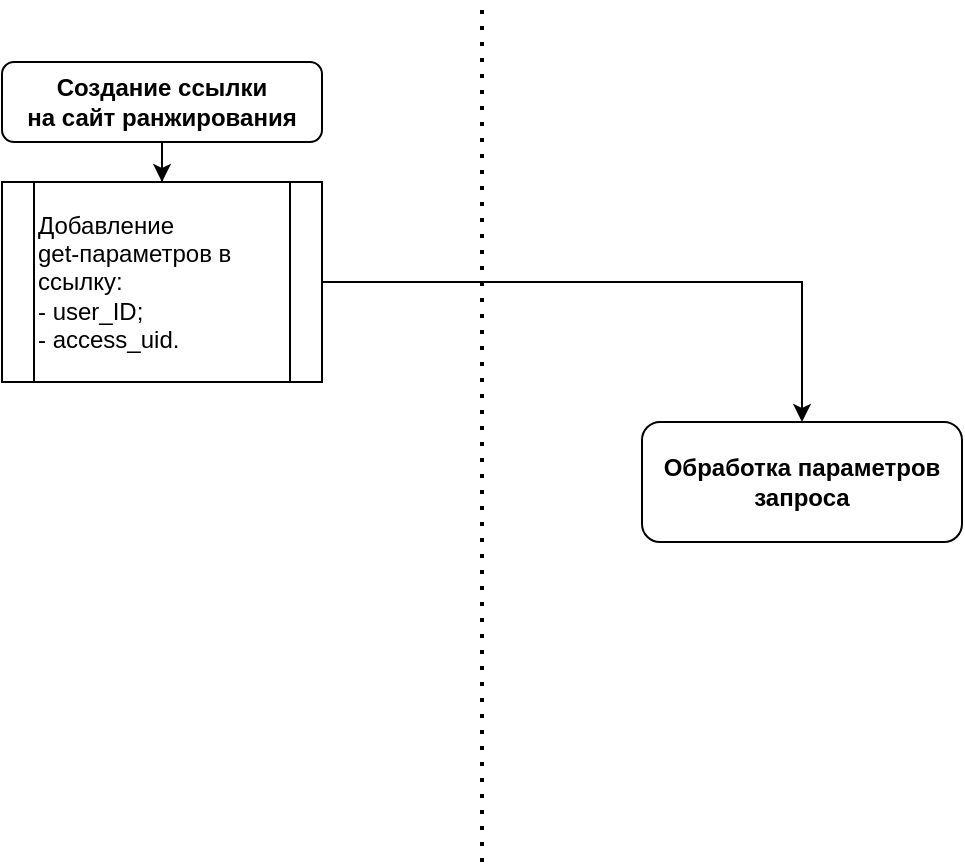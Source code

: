 <mxfile version="24.7.13">
  <diagram name="Main" id="tG0Dio7kbklUVnzojoCp">
    <mxGraphModel dx="756" dy="463" grid="1" gridSize="10" guides="1" tooltips="1" connect="1" arrows="1" fold="1" page="1" pageScale="1" pageWidth="827" pageHeight="1169" math="0" shadow="0">
      <root>
        <mxCell id="0" />
        <mxCell id="1" parent="0" />
        <mxCell id="c_PLDRZkVuCWvCYKyr_8-3" style="edgeStyle=orthogonalEdgeStyle;rounded=0;orthogonalLoop=1;jettySize=auto;html=1;entryX=0.5;entryY=0;entryDx=0;entryDy=0;" edge="1" parent="1" source="c_PLDRZkVuCWvCYKyr_8-1" target="c_PLDRZkVuCWvCYKyr_8-2">
          <mxGeometry relative="1" as="geometry" />
        </mxCell>
        <mxCell id="c_PLDRZkVuCWvCYKyr_8-1" value="Создание ссылки&lt;div&gt;на сайт ранжирования&lt;/div&gt;" style="rounded=1;whiteSpace=wrap;html=1;fontStyle=1" vertex="1" parent="1">
          <mxGeometry x="40" y="40" width="160" height="40" as="geometry" />
        </mxCell>
        <mxCell id="c_PLDRZkVuCWvCYKyr_8-6" style="edgeStyle=orthogonalEdgeStyle;rounded=0;orthogonalLoop=1;jettySize=auto;html=1;entryX=0.5;entryY=0;entryDx=0;entryDy=0;" edge="1" parent="1" source="c_PLDRZkVuCWvCYKyr_8-2" target="c_PLDRZkVuCWvCYKyr_8-5">
          <mxGeometry relative="1" as="geometry" />
        </mxCell>
        <mxCell id="c_PLDRZkVuCWvCYKyr_8-2" value="Добавление&lt;div&gt;get-параметров в ссылку:&lt;div&gt;- user_ID;&lt;/div&gt;&lt;div&gt;- access_uid.&lt;/div&gt;&lt;/div&gt;" style="shape=process;whiteSpace=wrap;html=1;backgroundOutline=1;align=left;" vertex="1" parent="1">
          <mxGeometry x="40" y="100" width="160" height="100" as="geometry" />
        </mxCell>
        <mxCell id="c_PLDRZkVuCWvCYKyr_8-4" value="" style="endArrow=none;dashed=1;html=1;dashPattern=1 3;strokeWidth=2;rounded=0;" edge="1" parent="1">
          <mxGeometry width="50" height="50" relative="1" as="geometry">
            <mxPoint x="280" y="440" as="sourcePoint" />
            <mxPoint x="280" y="10" as="targetPoint" />
          </mxGeometry>
        </mxCell>
        <mxCell id="c_PLDRZkVuCWvCYKyr_8-5" value="Обработка параметров запроса" style="rounded=1;whiteSpace=wrap;html=1;fontStyle=1" vertex="1" parent="1">
          <mxGeometry x="360" y="220" width="160" height="60" as="geometry" />
        </mxCell>
      </root>
    </mxGraphModel>
  </diagram>
</mxfile>
